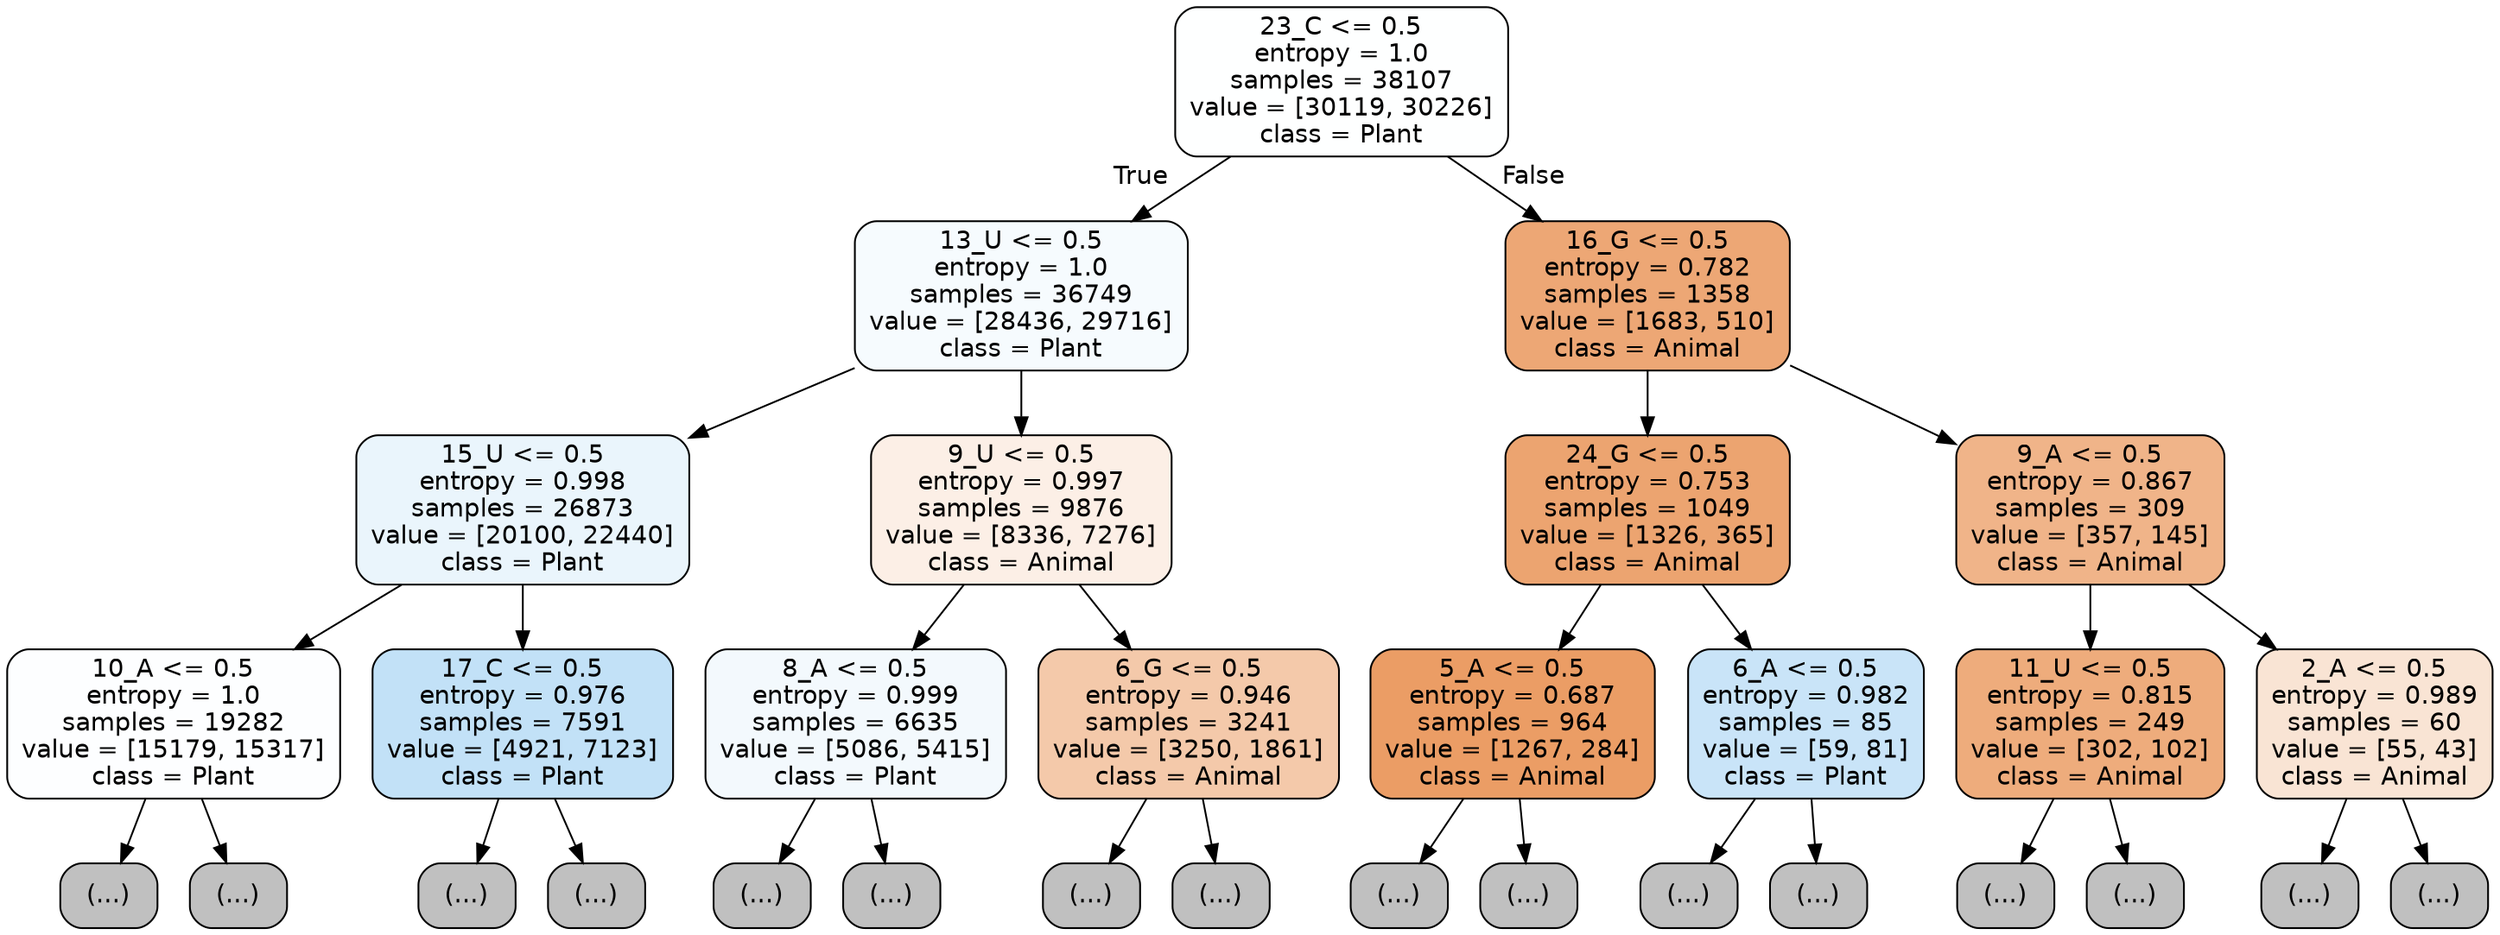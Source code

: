 digraph Tree {
node [shape=box, style="filled, rounded", color="black", fontname="helvetica"] ;
edge [fontname="helvetica"] ;
0 [label="23_C <= 0.5\nentropy = 1.0\nsamples = 38107\nvalue = [30119, 30226]\nclass = Plant", fillcolor="#feffff"] ;
1 [label="13_U <= 0.5\nentropy = 1.0\nsamples = 36749\nvalue = [28436, 29716]\nclass = Plant", fillcolor="#f6fbfe"] ;
0 -> 1 [labeldistance=2.5, labelangle=45, headlabel="True"] ;
2 [label="15_U <= 0.5\nentropy = 0.998\nsamples = 26873\nvalue = [20100, 22440]\nclass = Plant", fillcolor="#eaf5fc"] ;
1 -> 2 ;
3 [label="10_A <= 0.5\nentropy = 1.0\nsamples = 19282\nvalue = [15179, 15317]\nclass = Plant", fillcolor="#fdfeff"] ;
2 -> 3 ;
4 [label="(...)", fillcolor="#C0C0C0"] ;
3 -> 4 ;
6519 [label="(...)", fillcolor="#C0C0C0"] ;
3 -> 6519 ;
8546 [label="17_C <= 0.5\nentropy = 0.976\nsamples = 7591\nvalue = [4921, 7123]\nclass = Plant", fillcolor="#c2e1f7"] ;
2 -> 8546 ;
8547 [label="(...)", fillcolor="#C0C0C0"] ;
8546 -> 8547 ;
10878 [label="(...)", fillcolor="#C0C0C0"] ;
8546 -> 10878 ;
11631 [label="9_U <= 0.5\nentropy = 0.997\nsamples = 9876\nvalue = [8336, 7276]\nclass = Animal", fillcolor="#fcefe6"] ;
1 -> 11631 ;
11632 [label="8_A <= 0.5\nentropy = 0.999\nsamples = 6635\nvalue = [5086, 5415]\nclass = Plant", fillcolor="#f3f9fd"] ;
11631 -> 11632 ;
11633 [label="(...)", fillcolor="#C0C0C0"] ;
11632 -> 11633 ;
14176 [label="(...)", fillcolor="#C0C0C0"] ;
11632 -> 14176 ;
14975 [label="6_G <= 0.5\nentropy = 0.946\nsamples = 3241\nvalue = [3250, 1861]\nclass = Animal", fillcolor="#f4c9aa"] ;
11631 -> 14975 ;
14976 [label="(...)", fillcolor="#C0C0C0"] ;
14975 -> 14976 ;
16025 [label="(...)", fillcolor="#C0C0C0"] ;
14975 -> 16025 ;
16392 [label="16_G <= 0.5\nentropy = 0.782\nsamples = 1358\nvalue = [1683, 510]\nclass = Animal", fillcolor="#eda775"] ;
0 -> 16392 [labeldistance=2.5, labelangle=-45, headlabel="False"] ;
16393 [label="24_G <= 0.5\nentropy = 0.753\nsamples = 1049\nvalue = [1326, 365]\nclass = Animal", fillcolor="#eca470"] ;
16392 -> 16393 ;
16394 [label="5_A <= 0.5\nentropy = 0.687\nsamples = 964\nvalue = [1267, 284]\nclass = Animal", fillcolor="#eb9d65"] ;
16393 -> 16394 ;
16395 [label="(...)", fillcolor="#C0C0C0"] ;
16394 -> 16395 ;
16706 [label="(...)", fillcolor="#C0C0C0"] ;
16394 -> 16706 ;
16813 [label="6_A <= 0.5\nentropy = 0.982\nsamples = 85\nvalue = [59, 81]\nclass = Plant", fillcolor="#c9e4f8"] ;
16393 -> 16813 ;
16814 [label="(...)", fillcolor="#C0C0C0"] ;
16813 -> 16814 ;
16847 [label="(...)", fillcolor="#C0C0C0"] ;
16813 -> 16847 ;
16858 [label="9_A <= 0.5\nentropy = 0.867\nsamples = 309\nvalue = [357, 145]\nclass = Animal", fillcolor="#f0b489"] ;
16392 -> 16858 ;
16859 [label="11_U <= 0.5\nentropy = 0.815\nsamples = 249\nvalue = [302, 102]\nclass = Animal", fillcolor="#eeac7c"] ;
16858 -> 16859 ;
16860 [label="(...)", fillcolor="#C0C0C0"] ;
16859 -> 16860 ;
16951 [label="(...)", fillcolor="#C0C0C0"] ;
16859 -> 16951 ;
16992 [label="2_A <= 0.5\nentropy = 0.989\nsamples = 60\nvalue = [55, 43]\nclass = Animal", fillcolor="#f9e4d4"] ;
16858 -> 16992 ;
16993 [label="(...)", fillcolor="#C0C0C0"] ;
16992 -> 16993 ;
17018 [label="(...)", fillcolor="#C0C0C0"] ;
16992 -> 17018 ;
}
